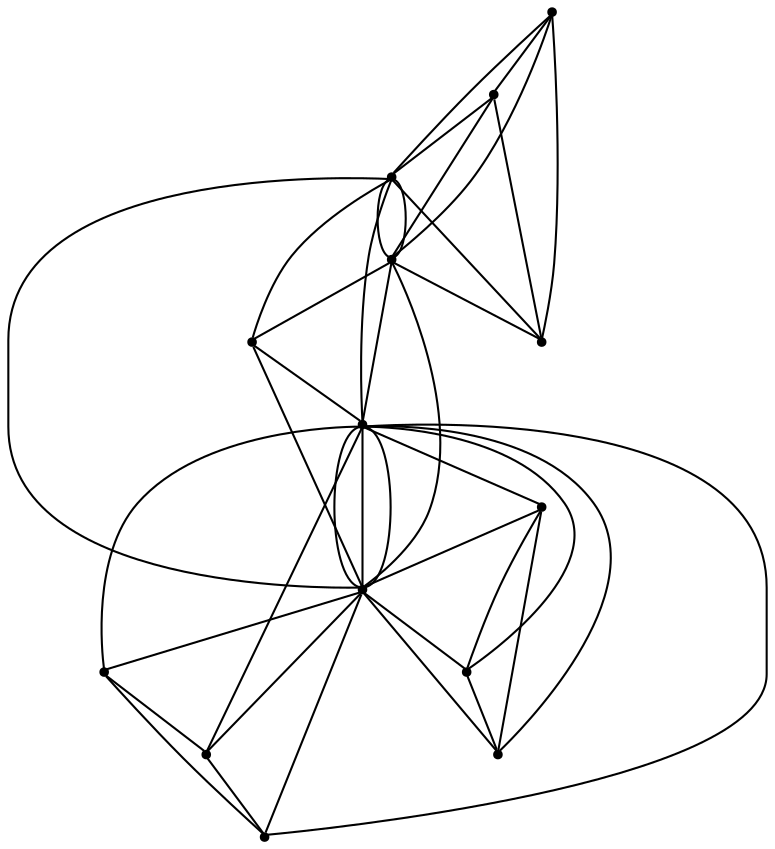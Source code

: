 graph {
  node [shape=point,comment="{\"directed\":false,\"doi\":\"10.1007/978-3-319-50106-2_26\",\"figure\":\"2 (2)\"}"]

  v0 [pos="462.82375164232457,382.7084150097873"]
  v1 [pos="462.82375164232457,330.10058132426343"]
  v2 [pos="607.4926479495149,330.1005813242634"]
  v3 [pos="607.4926479495148,382.7084150097873"]
  v4 [pos="581.1890446151064,356.40513404340913"]
  v5 [pos="502.27896587868423,303.8009884409112"]
  v6 [pos="502.27896587868423,409.01233185254927"]
  v7 [pos="397.0632489784873,251.1931547553873"]
  v8 [pos="489.12751394777735,356.40513404340913"]
  v9 [pos="397.0632489784873,461.61991118751973"]
  v10 [pos="397.06700069513147,356.40513404340913"]
  v11 [pos="291.8506797049664,409.0123318525493"]
  v12 [pos="291.8506797049664,303.80098844091117"]
  v13 [pos="239.24394200072985,356.40513404340913"]

  v0 -- v5 [id="-1",pos="462.82375164232457,382.7084150097873 454.05150686143685,373.9362141509144 445.2917572046268,365.1765718506215 440.8993872521441,352.02464522305974 436.5195442179479,338.8768835858118 436.5195442179479,321.33264083716193 447.4796120981497,312.56883354655514 458.44387681391953,303.80089305945364 480.3556824916046,303.80089305945364 491.3241122487337,303.80089305945364 502.27896587868423,303.8009884409112 502.27896587868423,303.8009884409112 502.27896587868423,303.8009884409112"]
  v13 -- v7 [id="-2",pos="239.24394200072985,356.40513404340913 239.24226485621307,338.8727503893171 239.24226485621307,338.8727503893171 239.24226485621307,338.8727503893171 239.24226485621307,321.3285076406672 239.24226485621307,286.2650120852507 265.5464563834853,268.7249343269147 291.84648286939836,251.19318654920647 344.4548659239428,251.19318654920647 370.75904155411064,251.19318654920647 397.0632489784873,251.1931547553873 397.0632489784873,251.1931547553873 397.0632489784873,251.1931547553873"]
  v11 -- v7 [id="-3",pos="291.8506797049664,409.0123318525493 397.0632489784873,251.1931547553873 397.0632489784873,251.1931547553873 397.0632489784873,251.1931547553873"]
  v11 -- v9 [id="-4",pos="291.8506797049664,409.0123318525493 309.3826105542465,417.780145164374 309.3826105542465,417.780145164374 309.3826105542465,417.780145164374 326.92290328045385,426.54808565147545 361.98682856743176,444.0881952036307 379.52712129363914,452.85197070041824 397.0632489784873,461.61991118751973 397.0632489784873,461.61991118751973 397.0632489784873,461.61991118751973"]
  v9 -- v13 [id="-5",pos="397.0632489784873,461.61991118751973 370.75904155411064,461.6199747751581 370.75904155411064,461.6199747751581 370.75904155411064,461.6199747751581 344.4548659239428,461.6199747751581 291.84648286939836,461.6199747751581 265.5464563834853,444.08406200713597 239.24226485621307,426.5439842488 239.24226485621307,391.4804886933835 239.24226485621307,373.93624594473357 239.24394200072985,356.40513404340913 239.24394200072985,356.40513404340913 239.24394200072985,356.40513404340913"]
  v9 -- v7 [id="-6",pos="397.0632489784873,461.61991118751973 445.2876239574764,461.6199270844293 445.2876239574764,461.6199270844293 445.2876239574764,461.6199270844293 493.5036370595382,461.6199270844293 589.9564884704579,461.6199270844293 638.1725333667285,444.0839984194976 686.401041592868,426.54392066116156 686.401041592868,391.4804568995643 686.401041592868,356.40446637320616 686.401041592868,321.33264083716193 686.401041592868,286.2649802914315 638.1725333667285,268.72490253309553 589.9564884704579,251.1931547553873 493.5036370595382,251.1931547553873 445.2876239574764,251.1931547553873 397.0632489784873,251.1931547553873 397.0632489784873,251.1931547553873 397.0632489784873,251.1931547553873"]
  v7 -- v9 [id="-7",pos="397.0632489784873,251.1931547553873 390.48305592669055,266.5412394434931 390.48305592669055,266.5412394434931 390.48305592669055,266.5412394434931 383.907027916253,281.87682916065734 370.75494010116915,312.56883354655514 364.1788802965228,332.29673938480744 357.60282049187634,352.02464522305974 357.60282049187634,360.7884207198473 364.1788802965228,380.5163265580996 370.75494010116915,400.2442323963519 383.907027916253,430.9362367822497 390.48305592669055,446.27184239632345 397.0632489784873,461.61991118751973 397.0632489784873,461.61991118751973 397.0632489784873,461.61991118751973"]
  v10 -- v9 [id="-8",pos="397.06700069513147,356.40513404340913 397.0632489784873,461.61991118751973 397.0632489784873,461.61991118751973 397.0632489784873,461.61991118751973"]
  v9 -- v7 [id="-9",pos="397.0632489784873,461.61991118751973 410.2112353406297,459.4279499111087 410.2112353406297,459.4279499111087 410.2112353406297,459.4279499111087 423.36329136150476,457.2401218311925 449.66749878588143,452.85197070041824 471.58766634049385,448.4680004568675 493.5036370595382,444.0881952036307 511.04396157995444,439.6958790825426 526.3839042885612,433.11989987185206 541.7279802443185,426.5481174452947 554.8842331007615,417.780145164374 561.460292905408,395.8602462558915 568.032219462904,373.9362141509144 568.032219462904,338.8768835858118 561.460292905408,316.95281968701545 554.8842331007615,295.0329525723522 541.7279802443185,286.2649802914315 526.3839042885612,279.68900108074104 511.04396157995444,273.1172186541836 493.5036370595382,268.72490253309553 471.58766634049385,264.3450813829491 449.66749878588143,259.9652920266218 423.36329136150476,255.5771408958476 410.2112353406297,253.3893128159313 397.0632489784873,251.1931547553873 397.0632489784873,251.1931547553873 397.0632489784873,251.1931547553873"]
  v7 -- v4 [id="-10",pos="397.0632489784873,251.1931547553873 414.59521162197626,253.38934460975054 414.59521162197626,253.38934460975054 414.59521162197626,253.38934460975054 432.13550434818364,255.57717268966678 467.20359467652077,259.96532382044103 495.69979024157067,266.5413030311315 524.2001508479798,273.11725044800284 546.1119565256649,281.8768609544765 559.2640761349577,297.2249456425824 572.4161957442504,312.5688971341935 576.8043688611651,334.4846310523621 578.9922555488969,345.4487296000076 581.1890446151064,356.40513404340913 581.1890446151064,356.40513404340913 581.1890446151064,356.40513404340913"]
  v10 -- v5 [id="-11",pos="397.06700069513147,356.40513404340913 403.6393087831337,343.25257153946353 403.6393087831337,343.25257153946353 403.6393087831337,343.25257153946353 410.2153367935712,330.1006449119018 423.36742460865514,303.8009248532729 440.8993872521441,295.0288193758575 458.4396799783514,286.2650120852507 480.3515174502454,295.0288193758575 491.31991541316563,299.4169387128125 502.27896587868423,303.8009884409112 502.27896587868423,303.8009884409112 502.27896587868423,303.8009884409112"]
  v9 -- v5 [id="-12",pos="397.0632489784873,461.61991118751973 423.36742460865514,457.2401218311925 423.36742460865514,457.2401218311925 423.36742460865514,457.2401218311925 449.6674669916726,452.85197070041824 502.28001508757626,444.0881952036307 528.5800256763849,426.54808565147545 554.8842331007615,409.0122046772725 554.8842331007615,382.7083196283298 546.1119565256649,360.7884207198473 537.3522704572727,338.87271859549793 519.807812689706,321.3326090433427 511.0480630328959,312.56883354655514 502.27896587868423,303.8009884409112 502.27896587868423,303.8009884409112 502.27896587868423,303.8009884409112"]
  v10 -- v7 [id="-13",pos="397.06700069513147,356.40513404340913 397.0632489784873,251.1931547553873 397.0632489784873,251.1931547553873 397.0632489784873,251.1931547553873"]
  v1 -- v0 [id="-14",pos="462.82375164232457,330.10058132426343 462.82375164232457,382.7084150097873 462.82375164232457,382.7084150097873 462.82375164232457,382.7084150097873"]
  v0 -- v8 [id="-15",pos="462.82375164232457,382.7084150097873 489.12751394777735,356.40513404340913 489.12751394777735,356.40513404340913 489.12751394777735,356.40513404340913"]
  v0 -- v6 [id="-16",pos="462.82375164232457,382.7084150097873 502.27896587868423,409.01233185254927 502.27896587868423,409.01233185254927 502.27896587868423,409.01233185254927"]
  v8 -- v1 [id="-17",pos="489.12751394777735,356.40513404340913 462.82375164232457,330.10058132426343 462.82375164232457,330.10058132426343 462.82375164232457,330.10058132426343"]
  v8 -- v5 [id="-18",pos="489.12751394777735,356.40513404340913 502.27896587868423,303.8009884409112 502.27896587868423,303.8009884409112 502.27896587868423,303.8009884409112"]
  v8 -- v6 [id="-19",pos="489.12751394777735,356.40513404340913 502.27896587868423,409.01233185254927 502.27896587868423,409.01233185254927 502.27896587868423,409.01233185254927"]
  v6 -- v10 [id="-20",pos="502.27896587868423,409.01233185254927 491.31991541316563,413.39205762123817 491.31991541316563,413.39205762123817 491.31991541316563,413.39205762123817 480.3515174502454,417.7801769581932 458.4396799783514,426.5439842488 440.8993872521441,417.7801769581932 423.36742460865514,409.01223647109174 410.2153367935712,382.70835142214895 403.6393087831337,369.55642479458714 397.06700069513147,356.40513404340913 397.06700069513147,356.40513404340913 397.06700069513147,356.40513404340913"]
  v7 -- v3 [id="-21",pos="397.0632489784873,251.1931547553873 440.8993872521441,253.38514782561742 440.8993872521441,253.38514782561742 440.8993872521441,253.38514782561742 484.74385560851925,255.57294411171455 572.4161957442504,259.96109524248874 616.2606641006257,277.49700801051085 660.1009356214328,295.02875578821914 660.1009356214328,325.72076017411695 651.328722634754,345.4486660123692 642.5648397307936,365.1765718506215 625.0245470045861,373.9361823570952 616.2606641006257,378.3243334878694 607.4926479495148,382.7084150097873 607.4926479495148,382.7084150097873 607.4926479495148,382.7084150097873"]
  v6 -- v7 [id="-22",pos="502.27896587868423,409.01233185254927 511.0480630328959,400.240067406038 511.0480630328959,400.240067406038 511.0480630328959,400.240067406038 519.807812689706,391.4804568995643 537.3522704572727,373.9362141509144 546.1119565256649,352.02464522305974 554.8842331007615,330.1005813242634 554.8842331007615,303.80089305945364 528.5800256763849,286.2649802914315 502.28001508757626,268.72490253309553 449.6674669916726,259.96112703630797 423.36742460865514,255.57297590553372 397.0632489784873,251.1931547553873 397.0632489784873,251.1931547553873 397.0632489784873,251.1931547553873"]
  v6 -- v1 [id="-23",pos="502.27896587868423,409.01233185254927 491.3241122487337,409.0122046772725 491.3241122487337,409.0122046772725 491.3241122487337,409.0122046772725 480.3556824916046,409.0122046772725 458.44387681391953,409.0122046772725 447.4796120981497,400.240067406038 436.5195442179479,391.4804568995643 436.5195442179479,373.9362141509144 440.8993872521441,360.78845251366647 445.2917572046268,347.63652588610466 454.05150686143685,338.87271859549793 462.82375164232457,330.10058132426343"]
  v9 -- v3 [id="-25",pos="397.0632489784873,461.61991118751973 423.36329136150476,459.42376902388526 423.36329136150476,459.42376902388526 423.36329136150476,459.42376902388526 449.6674669916726,457.23595684087854 502.27585004621704,452.84780571010435 537.3481372101222,439.6958790825426 572.4119989086824,426.54392066116156 589.9564884704579,404.6323835271261 598.716238127268,393.6640881953475 607.4926479495148,382.7084150097873 607.4926479495148,382.7084150097873 607.4926479495148,382.7084150097873"]
  v9 -- v4 [id="-26",pos="397.0632489784873,461.61991118751973 414.59521162197626,459.4279817049279 414.59521162197626,459.4279817049279 414.59521162197626,459.4279817049279 432.13550434818364,457.24016952192125 467.20359467652077,452.85201839114706 495.69979024157067,446.27189008705227 524.2001508479798,439.6959108763618 546.1119565256649,430.93630036988804 559.2640761349577,415.5923806720961 572.4161957442504,400.24429598399024 576.8043688611651,378.3285620658217 578.9922555488969,367.3644635181762 581.1890446151064,356.40513404340913 581.1890446151064,356.40513404340913 581.1890446151064,356.40513404340913"]
  v4 -- v2 [id="-27",pos="581.1890446151064,356.40513404340913 607.4926479495149,330.1005813242634 607.4926479495149,330.1005813242634 607.4926479495149,330.1005813242634"]
  v4 -- v3 [id="-28",pos="581.1890446151064,356.40513404340913 607.4926479495148,382.7084150097873 607.4926479495148,382.7084150097873 607.4926479495148,382.7084150097873"]
  v7 -- v2 [id="-29",pos="397.0632489784873,251.1931547553873 423.36329136150476,253.38514782561742 423.36329136150476,253.38514782561742 423.36329136150476,253.38514782561742 449.6674669916726,255.57294411171455 502.27585004621704,259.96109524248874 537.3481372101222,273.11302187005055 572.4119989086824,286.2649802914315 589.9564884704579,308.1806824157809 598.716238127268,319.14481275724563 607.4926479495149,330.1005813242634 607.4926479495149,330.1005813242634 607.4926479495149,330.1005813242634"]
  v1 -- v5 [id="-30",pos="462.82375164232457,330.10058132426343 502.27896587868423,303.8009884409112 502.27896587868423,303.8009884409112 502.27896587868423,303.8009884409112"]
  v2 -- v9 [id="-31",pos="607.4926479495149,330.1005813242634 616.2606641006257,334.4845674647237 616.2606641006257,334.4845674647237 616.2606641006257,334.4845674647237 625.0245470045861,338.87271859549793 642.5648397307936,347.6364940922855 651.3245893876036,367.3643999305378 660.1009992098506,387.0923057687901 660.1009992098506,417.780145164374 616.2606641006257,435.3160579323961 572.4161957442504,452.85197070041824 484.7438874027281,457.2401218311925 440.8993872521441,459.42793401419914 397.0632489784873,461.61991118751973 397.0632489784873,461.61991118751973 397.0632489784873,461.61991118751973"]
  v11 -- v12 [id="-32",pos="291.8506797049664,409.0123318525493 291.8506797049664,303.80098844091117 291.8506797049664,303.80098844091117 291.8506797049664,303.80098844091117"]
  v5 -- v7 [id="-33",pos="502.27896587868423,303.8009884409112 397.0632489784873,251.1931547553873 397.0632489784873,251.1931547553873 397.0632489784873,251.1931547553873"]
  v12 -- v7 [id="-34",pos="291.8506797049664,303.80098844091117 397.0632489784873,251.1931547553873 397.0632489784873,251.1931547553873 397.0632489784873,251.1931547553873"]
  v9 -- v6 [id="-35",pos="397.0632489784873,461.61991118751973 502.27896587868423,409.01233185254927 502.27896587868423,409.01233185254927 502.27896587868423,409.01233185254927"]
  v12 -- v9 [id="-38",pos="291.8506797049664,303.80098844091117 397.0632489784873,461.61991118751973 397.0632489784873,461.61991118751973 397.0632489784873,461.61991118751973"]
  v5 -- v6 [id="-39",pos="502.27896587868423,303.8009884409112 502.27896587868423,409.01233185254927 502.27896587868423,409.01233185254927 502.27896587868423,409.01233185254927"]
  v3 -- v2 [id="-40",pos="607.4926479495148,382.7084150097873 607.4926479495149,330.1005813242634 607.4926479495149,330.1005813242634 607.4926479495149,330.1005813242634"]
  v13 -- v12 [id="-41",pos="239.24394200072985,356.40513404340913 291.8506797049664,303.80098844091117 291.8506797049664,303.80098844091117 291.8506797049664,303.80098844091117"]
  v13 -- v11 [id="-42",pos="239.24394200072985,356.40513404340913 291.8506797049664,409.0123318525493 291.8506797049664,409.0123318525493 291.8506797049664,409.0123318525493"]
  v5 -- v6 [id="-36",pos="502.27896587868423,303.8009884409112 491.31997900158336,303.80089305945364 491.31997900158336,303.80089305945364 491.31997900158336,303.80089305945364 480.3515492444543,303.80089305945364 458.43974356676915,303.80089305945364 445.2876239574764,308.1807142096001 432.13137110103327,312.56883354655514 427.7431661899098,321.33264083716193 425.55950813195494,334.4845674647237 423.36329136150476,347.6364940922855 423.36329136150476,365.1765718506215 425.55950813195494,378.32853027200247 427.7431661899098,391.4804568995643 432.13137110103327,400.2442323963519 443.0914707754439,404.6323835271261 454.04737361428647,409.0122046772725 471.58766634049385,409.0122046772725 480.3515492444543,409.0122046772725 502.27896587868423,409.01233185254927 502.27896587868423,409.01233185254927 502.27896587868423,409.01233185254927"]
}